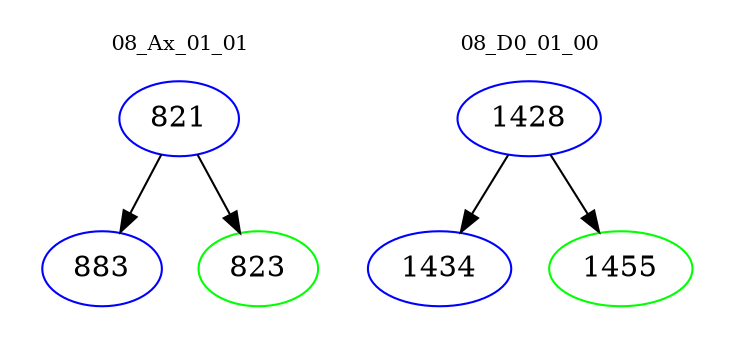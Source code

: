 digraph{
subgraph cluster_0 {
color = white
label = "08_Ax_01_01";
fontsize=10;
T0_821 [label="821", color="blue"]
T0_821 -> T0_883 [color="black"]
T0_883 [label="883", color="blue"]
T0_821 -> T0_823 [color="black"]
T0_823 [label="823", color="green"]
}
subgraph cluster_1 {
color = white
label = "08_D0_01_00";
fontsize=10;
T1_1428 [label="1428", color="blue"]
T1_1428 -> T1_1434 [color="black"]
T1_1434 [label="1434", color="blue"]
T1_1428 -> T1_1455 [color="black"]
T1_1455 [label="1455", color="green"]
}
}
